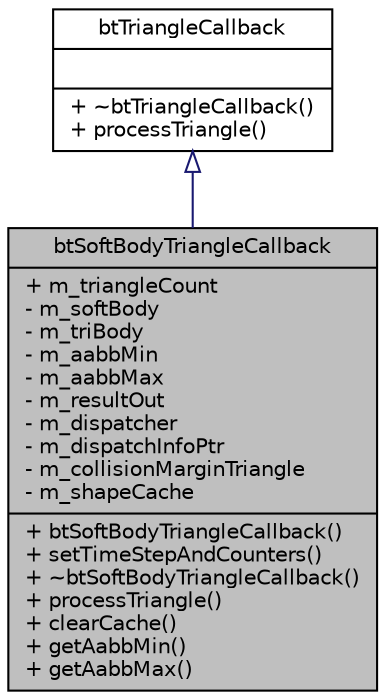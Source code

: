 digraph G
{
  edge [fontname="Helvetica",fontsize="10",labelfontname="Helvetica",labelfontsize="10"];
  node [fontname="Helvetica",fontsize="10",shape=record];
  Node1 [label="{btSoftBodyTriangleCallback\n|+ m_triangleCount\l- m_softBody\l- m_triBody\l- m_aabbMin\l- m_aabbMax\l- m_resultOut\l- m_dispatcher\l- m_dispatchInfoPtr\l- m_collisionMarginTriangle\l- m_shapeCache\l|+ btSoftBodyTriangleCallback()\l+ setTimeStepAndCounters()\l+ ~btSoftBodyTriangleCallback()\l+ processTriangle()\l+ clearCache()\l+ getAabbMin()\l+ getAabbMax()\l}",height=0.2,width=0.4,color="black", fillcolor="grey75", style="filled" fontcolor="black"];
  Node2 -> Node1 [dir=back,color="midnightblue",fontsize="10",style="solid",arrowtail="empty",fontname="Helvetica"];
  Node2 [label="{btTriangleCallback\n||+ ~btTriangleCallback()\l+ processTriangle()\l}",height=0.2,width=0.4,color="black", fillcolor="white", style="filled",URL="$d9/d9e/classbtTriangleCallback.html"];
}
